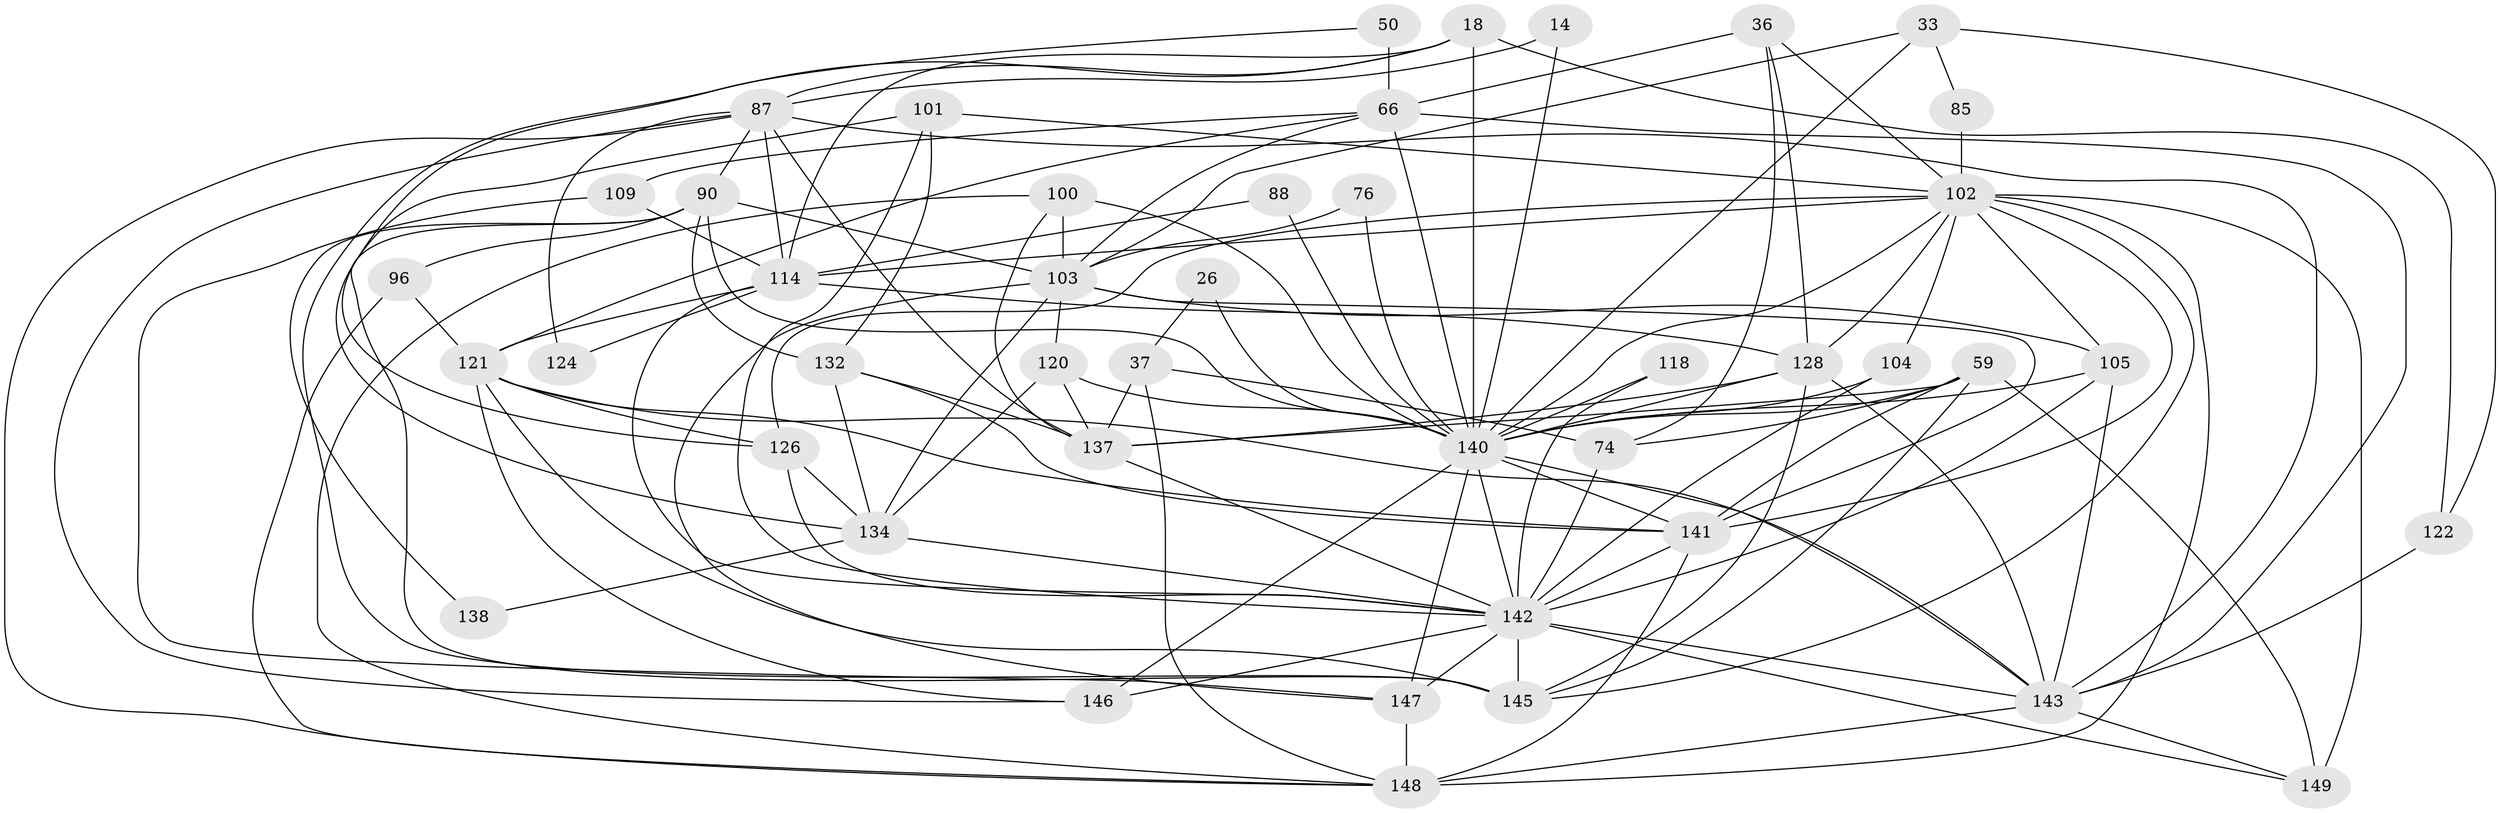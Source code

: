 // original degree distribution, {5: 0.1342281879194631, 4: 0.28187919463087246, 2: 0.18120805369127516, 3: 0.22818791946308725, 7: 0.06711409395973154, 8: 0.020134228187919462, 6: 0.087248322147651}
// Generated by graph-tools (version 1.1) at 2025/54/03/04/25 21:54:22]
// undirected, 44 vertices, 126 edges
graph export_dot {
graph [start="1"]
  node [color=gray90,style=filled];
  14;
  18;
  26;
  33;
  36;
  37;
  50 [super="+5"];
  59 [super="+41"];
  66 [super="+20"];
  74;
  76;
  85 [super="+63"];
  87 [super="+64+24"];
  88;
  90 [super="+17"];
  96 [super="+34"];
  100 [super="+91"];
  101 [super="+97"];
  102 [super="+56+65"];
  103 [super="+12+83"];
  104;
  105 [super="+39+75"];
  109;
  114 [super="+107+82+98"];
  118;
  120 [super="+10"];
  121 [super="+73"];
  122 [super="+15"];
  124;
  126 [super="+4+11+89"];
  128 [super="+84+94"];
  132 [super="+29+62"];
  134 [super="+8+68"];
  137 [super="+123+92"];
  138;
  140 [super="+42+127+136+125"];
  141 [super="+119+43+111+135"];
  142 [super="+117+115+129+139"];
  143 [super="+61+95+116"];
  145 [super="+13+144"];
  146 [super="+23+44"];
  147 [super="+67+52"];
  148 [super="+81+31+133"];
  149 [super="+131"];
  14 -- 87;
  14 -- 140;
  18 -- 122 [weight=2];
  18 -- 87;
  18 -- 114;
  18 -- 145;
  18 -- 140 [weight=3];
  26 -- 37;
  26 -- 140;
  33 -- 140;
  33 -- 85 [weight=2];
  33 -- 122;
  33 -- 103 [weight=2];
  36 -- 66 [weight=2];
  36 -- 74;
  36 -- 102;
  36 -- 128;
  37 -- 74;
  37 -- 137 [weight=2];
  37 -- 148 [weight=2];
  50 -- 66 [weight=3];
  50 -- 126;
  59 -- 74;
  59 -- 137;
  59 -- 145 [weight=2];
  59 -- 149 [weight=2];
  59 -- 141;
  59 -- 140;
  66 -- 109;
  66 -- 140 [weight=2];
  66 -- 103;
  66 -- 121;
  66 -- 143;
  74 -- 142;
  76 -- 140;
  76 -- 103;
  85 -- 102;
  87 -- 146;
  87 -- 90;
  87 -- 124 [weight=2];
  87 -- 143 [weight=2];
  87 -- 148;
  87 -- 137 [weight=2];
  87 -- 114 [weight=2];
  88 -- 114;
  88 -- 140;
  90 -- 138;
  90 -- 132 [weight=2];
  90 -- 96 [weight=2];
  90 -- 140;
  90 -- 145;
  90 -- 103;
  96 -- 148;
  96 -- 121;
  100 -- 148;
  100 -- 137;
  100 -- 140;
  100 -- 103;
  101 -- 102;
  101 -- 132;
  101 -- 134;
  101 -- 142;
  102 -- 149 [weight=3];
  102 -- 148;
  102 -- 105 [weight=2];
  102 -- 104;
  102 -- 114 [weight=3];
  102 -- 126;
  102 -- 145;
  102 -- 128;
  102 -- 140;
  102 -- 141 [weight=2];
  103 -- 141 [weight=2];
  103 -- 134;
  103 -- 105 [weight=2];
  103 -- 147;
  103 -- 120 [weight=2];
  104 -- 142;
  104 -- 140;
  105 -- 142 [weight=4];
  105 -- 143;
  105 -- 140;
  109 -- 114;
  109 -- 147;
  114 -- 124;
  114 -- 128 [weight=2];
  114 -- 121;
  114 -- 142 [weight=4];
  118 -- 140;
  118 -- 142;
  120 -- 137;
  120 -- 140 [weight=2];
  120 -- 134;
  121 -- 126;
  121 -- 145;
  121 -- 146;
  121 -- 141;
  121 -- 143;
  122 -- 143 [weight=3];
  126 -- 134 [weight=2];
  126 -- 142 [weight=2];
  128 -- 145 [weight=2];
  128 -- 143 [weight=2];
  128 -- 137 [weight=2];
  128 -- 140 [weight=2];
  132 -- 137 [weight=2];
  132 -- 141;
  132 -- 134;
  134 -- 138;
  134 -- 142 [weight=3];
  137 -- 142 [weight=2];
  140 -- 146 [weight=4];
  140 -- 147 [weight=2];
  140 -- 141 [weight=3];
  140 -- 143 [weight=3];
  140 -- 142;
  141 -- 148 [weight=2];
  141 -- 142 [weight=4];
  142 -- 146;
  142 -- 143 [weight=2];
  142 -- 145 [weight=3];
  142 -- 147 [weight=2];
  142 -- 149;
  143 -- 148 [weight=2];
  143 -- 149;
  147 -- 148;
}
